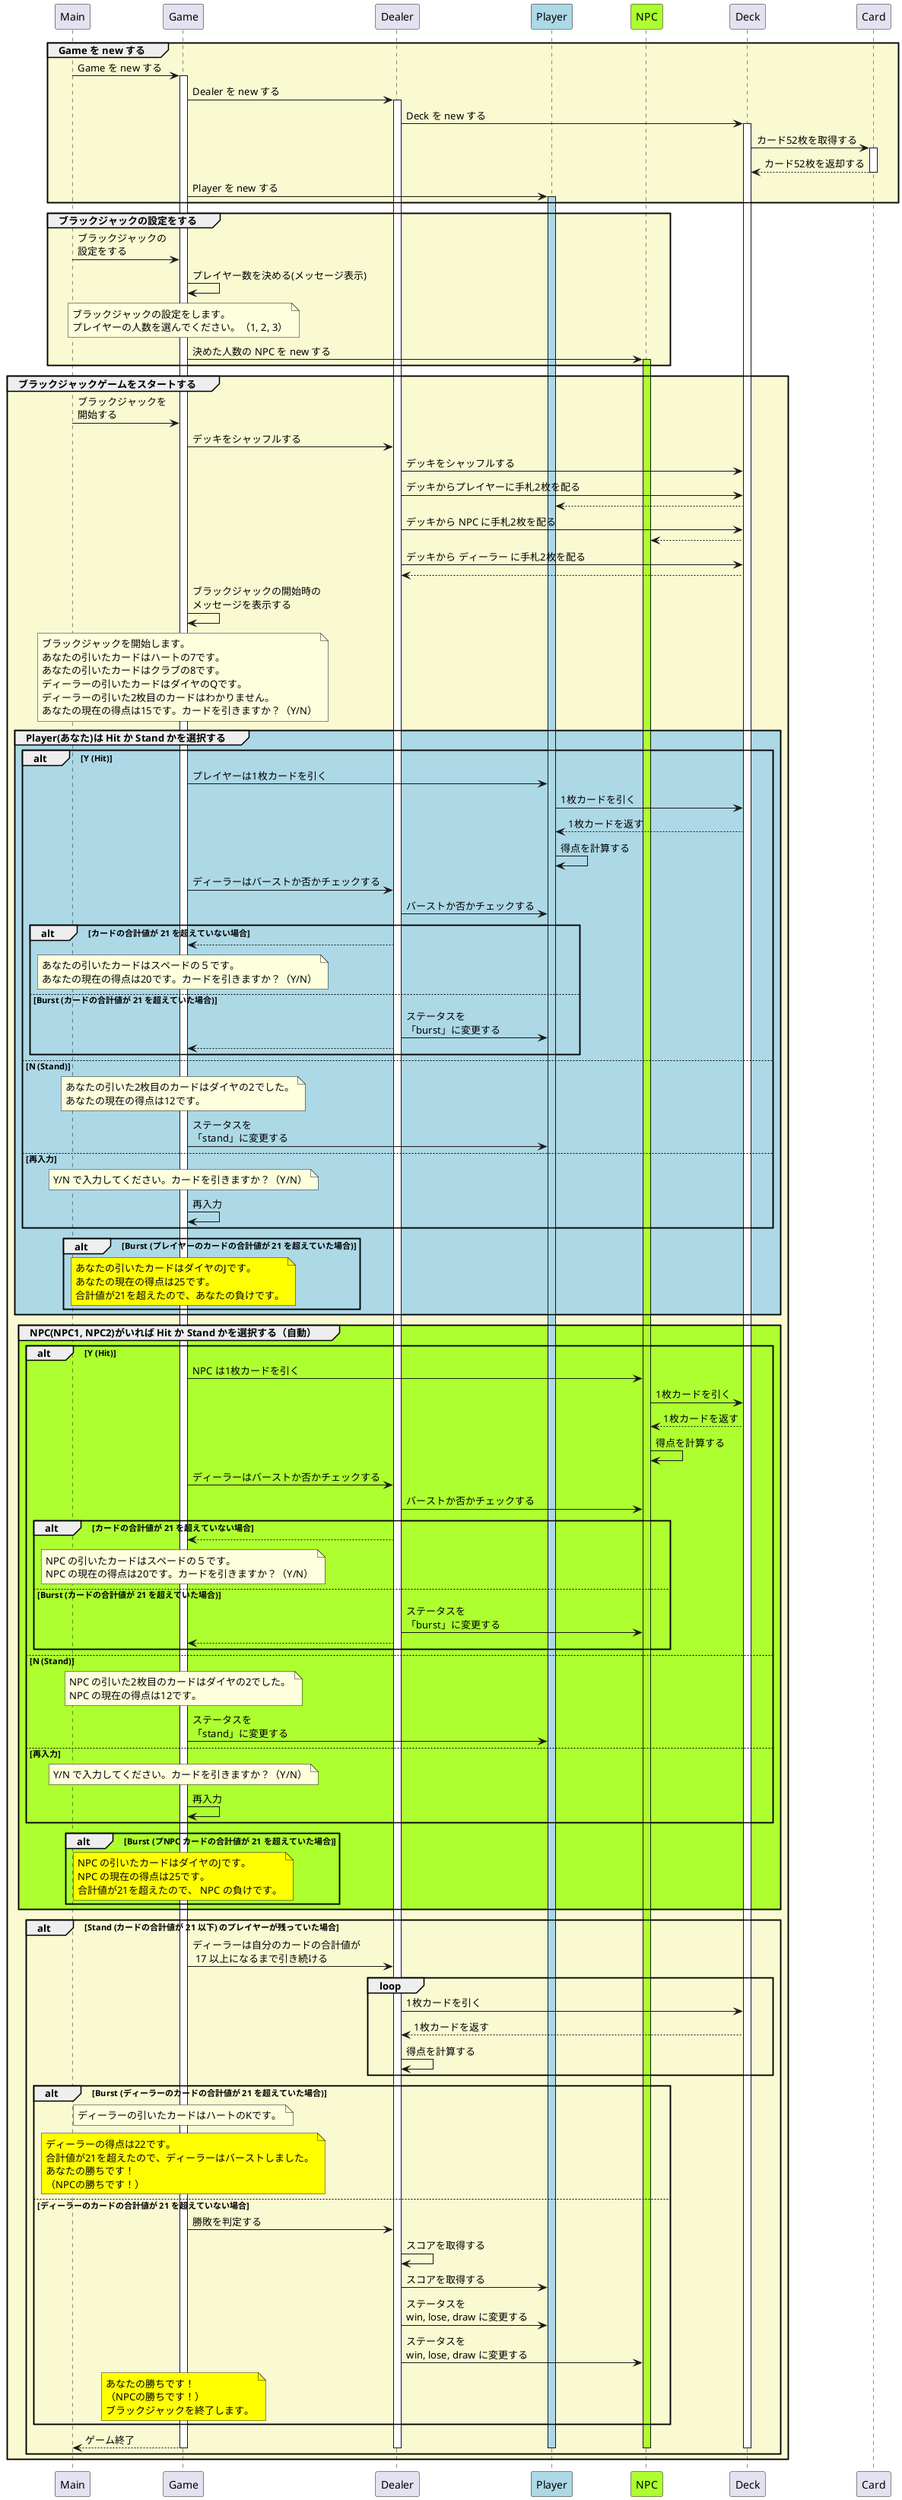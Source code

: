 @startuml Blackjack
participant Main order 10
participant Game order 20
participant Dealer order 30
participant Player order 40 #LightBlue
participant NPC order 45 #GreenYellow
participant Deck order 50
participant Card order 60

skinparam responseMessageBelowArrow true

group #LightGoldenRodYellow Game を new する
  Main -> Game : Game を new する
  activate Game
  Game ->  Dealer : Dealer を new する
  activate  Dealer
  Dealer -> Deck : Deck を new する
  activate Deck
  Deck -> Card : カード52枚を取得する
  activate Card
  Card --> Deck : カード52枚を返却する
  deactivate Card

  Game -> Player : Player を new する
  activate Player #LightBlue
end

group #LightGoldenRodYellow ブラックジャックの設定をする
  Main -> Game : ブラックジャックの\n設定をする
  Game -> Game : プレイヤー数を決める(メッセージ表示)
  note over Game
  ブラックジャックの設定をします。
  プレイヤーの人数を選んでください。（1, 2, 3）
  end note

  Game -> NPC : 決めた人数の NPC を new する
  activate NPC #GreenYellow
end

group #LightGoldenRodYellow ブラックジャックゲームをスタートする
  Main -> Game : ブラックジャックを\n開始する

  Game -> Dealer : デッキをシャッフルする
  Dealer -> Deck : デッキをシャッフルする

  Dealer -> Deck : デッキからプレイヤーに手札2枚を配る
  Deck --> Player

  Dealer -> Deck : デッキから NPC に手札2枚を配る
  Deck --> NPC

  Dealer -> Deck : デッキから ディーラー に手札2枚を配る
  Deck --> Dealer

  Game ->  Game : ブラックジャックの開始時の\nメッセージを表示する

  note over Game
    ブラックジャックを開始します。
    あなたの引いたカードはハートの7です。
    あなたの引いたカードはクラブの8です。
    ディーラーの引いたカードはダイヤのQです。
    ディーラーの引いた2枚目のカードはわかりません。
    あなたの現在の得点は15です。カードを引きますか？（Y/N）
  end note

  group #LightBlue Player(あなた)は Hit か Stand かを選択する
    alt Y (Hit)
      Game -> Player : プレイヤーは1枚カードを引く
      Player -> Deck : 1枚カードを引く
      Deck --> Player : 1枚カードを返す
      Player -> Player : 得点を計算する

      Game -> Dealer : ディーラーはバーストか否かチェックする
      Dealer -> Player : バーストか否かチェックする

      alt カードの合計値が 21 を超えていない場合
        Dealer --> Game :
        note over Game
          あなたの引いたカードはスペードの５です。
          あなたの現在の得点は20です。カードを引きますか？（Y/N）
        end note
      else Burst (カードの合計値が 21 を超えていた場合)
        Dealer -> Player : ステータスを\n「burst」に変更する
        Dealer --> Game :

      end
    else N (Stand)

      note over Game
        あなたの引いた2枚目のカードはダイヤの2でした。
        あなたの現在の得点は12です。
      end note

      Game -> Player : ステータスを\n「stand」に変更する

    else 再入力
      note over Game
        Y/N で入力してください。カードを引きますか？（Y/N）
      end note
      Game -> Game : 再入力
    end

    alt Burst (プレイヤーのカードの合計値が 21 を超えていた場合)

      note over Game #Yellow
        あなたの引いたカードはダイヤのJです。
        あなたの現在の得点は25です。
        合計値が21を超えたので、あなたの負けです。
      end note
    end
  end

  group #GreenYellow NPC(NPC1, NPC2)がいれば Hit か Stand かを選択する（自動）
    alt Y (Hit)
      Game -> NPC : NPC は1枚カードを引く
      NPC -> Deck : 1枚カードを引く
      Deck --> NPC : 1枚カードを返す
      NPC -> NPC : 得点を計算する

      Game -> Dealer : ディーラーはバーストか否かチェックする
      Dealer -> NPC : バーストか否かチェックする

      alt カードの合計値が 21 を超えていない場合
        Dealer --> Game :
        note over Game
          NPC の引いたカードはスペードの５です。
          NPC の現在の得点は20です。カードを引きますか？（Y/N）
        end note
      else Burst (カードの合計値が 21 を超えていた場合)
        Dealer -> NPC : ステータスを\n「burst」に変更する
        Dealer --> Game :

      end
    else N (Stand)

      note over Game
        NPC の引いた2枚目のカードはダイヤの2でした。
        NPC の現在の得点は12です。
      end note

      Game -> Player : ステータスを\n「stand」に変更する

    else 再入力
      note over Game
        Y/N で入力してください。カードを引きますか？（Y/N）
      end note
      Game -> Game : 再入力
    end

    alt Burst (プNPC カードの合計値が 21 を超えていた場合)

      note over Game #Yellow
        NPC の引いたカードはダイヤのJです。
        NPC の現在の得点は25です。
        合計値が21を超えたので、 NPC の負けです。
      end note
    end
  end

  alt Stand (カードの合計値が 21 以下) のプレイヤーが残っていた場合

      Game -> Dealer : ディーラーは自分のカードの合計値が\n 17 以上になるまで引き続ける
    loop
      Dealer -> Deck : 1枚カードを引く
      Deck --> Dealer : 1枚カードを返す
      Dealer -> Dealer : 得点を計算する
    end

    alt Burst (ディーラーのカードの合計値が 21 を超えていた場合)

      note over Game
        ディーラーの引いたカードはハートのKです。
      end note
      note over Game #Yellow
        ディーラーの得点は22です。
        合計値が21を超えたので、ディーラーはバーストしました。
        あなたの勝ちです！
        （NPCの勝ちです！）
      end note

    else ディーラーのカードの合計値が 21 を超えていない場合

      Game -> Dealer : 勝敗を判定する
      Dealer -> Dealer : スコアを取得する
      Dealer -> Player : スコアを取得する
      Dealer -> Player : ステータスを\nwin, lose, draw に変更する
      Dealer -> NPC : ステータスを\nwin, lose, draw に変更する


      note over Game #Yellow
        あなたの勝ちです！
        （NPCの勝ちです！）
        ブラックジャックを終了します。
      end note
    end
    Game --> Main : ゲーム終了
  deactivate Game
  deactivate Dealer
  deactivate Player
  deactivate NPC
  deactivate Deck
  end
end

@enduml
